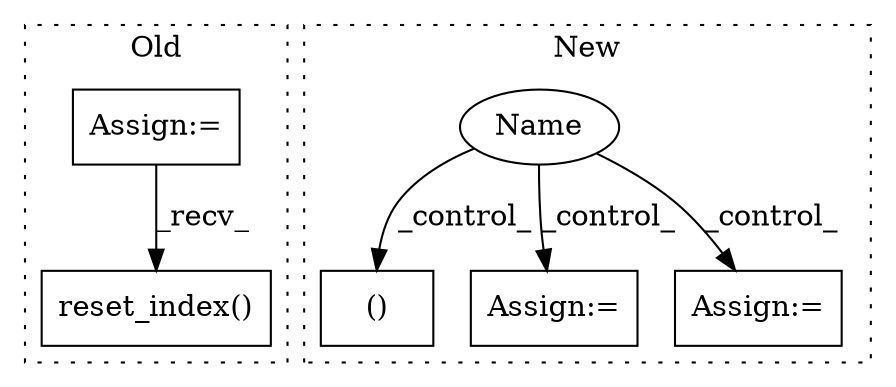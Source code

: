 digraph G {
subgraph cluster0 {
1 [label="reset_index()" a="75" s="12311" l="62" shape="box"];
3 [label="Assign:=" a="68" s="12094" l="3" shape="box"];
label = "Old";
style="dotted";
}
subgraph cluster1 {
2 [label="()" a="54" s="21233" l="8" shape="box"];
4 [label="Name" a="87" s="21162" l="14" shape="ellipse"];
5 [label="Assign:=" a="68" s="21233" l="11" shape="box"];
6 [label="Assign:=" a="68" s="21506" l="3" shape="box"];
label = "New";
style="dotted";
}
3 -> 1 [label="_recv_"];
4 -> 5 [label="_control_"];
4 -> 2 [label="_control_"];
4 -> 6 [label="_control_"];
}